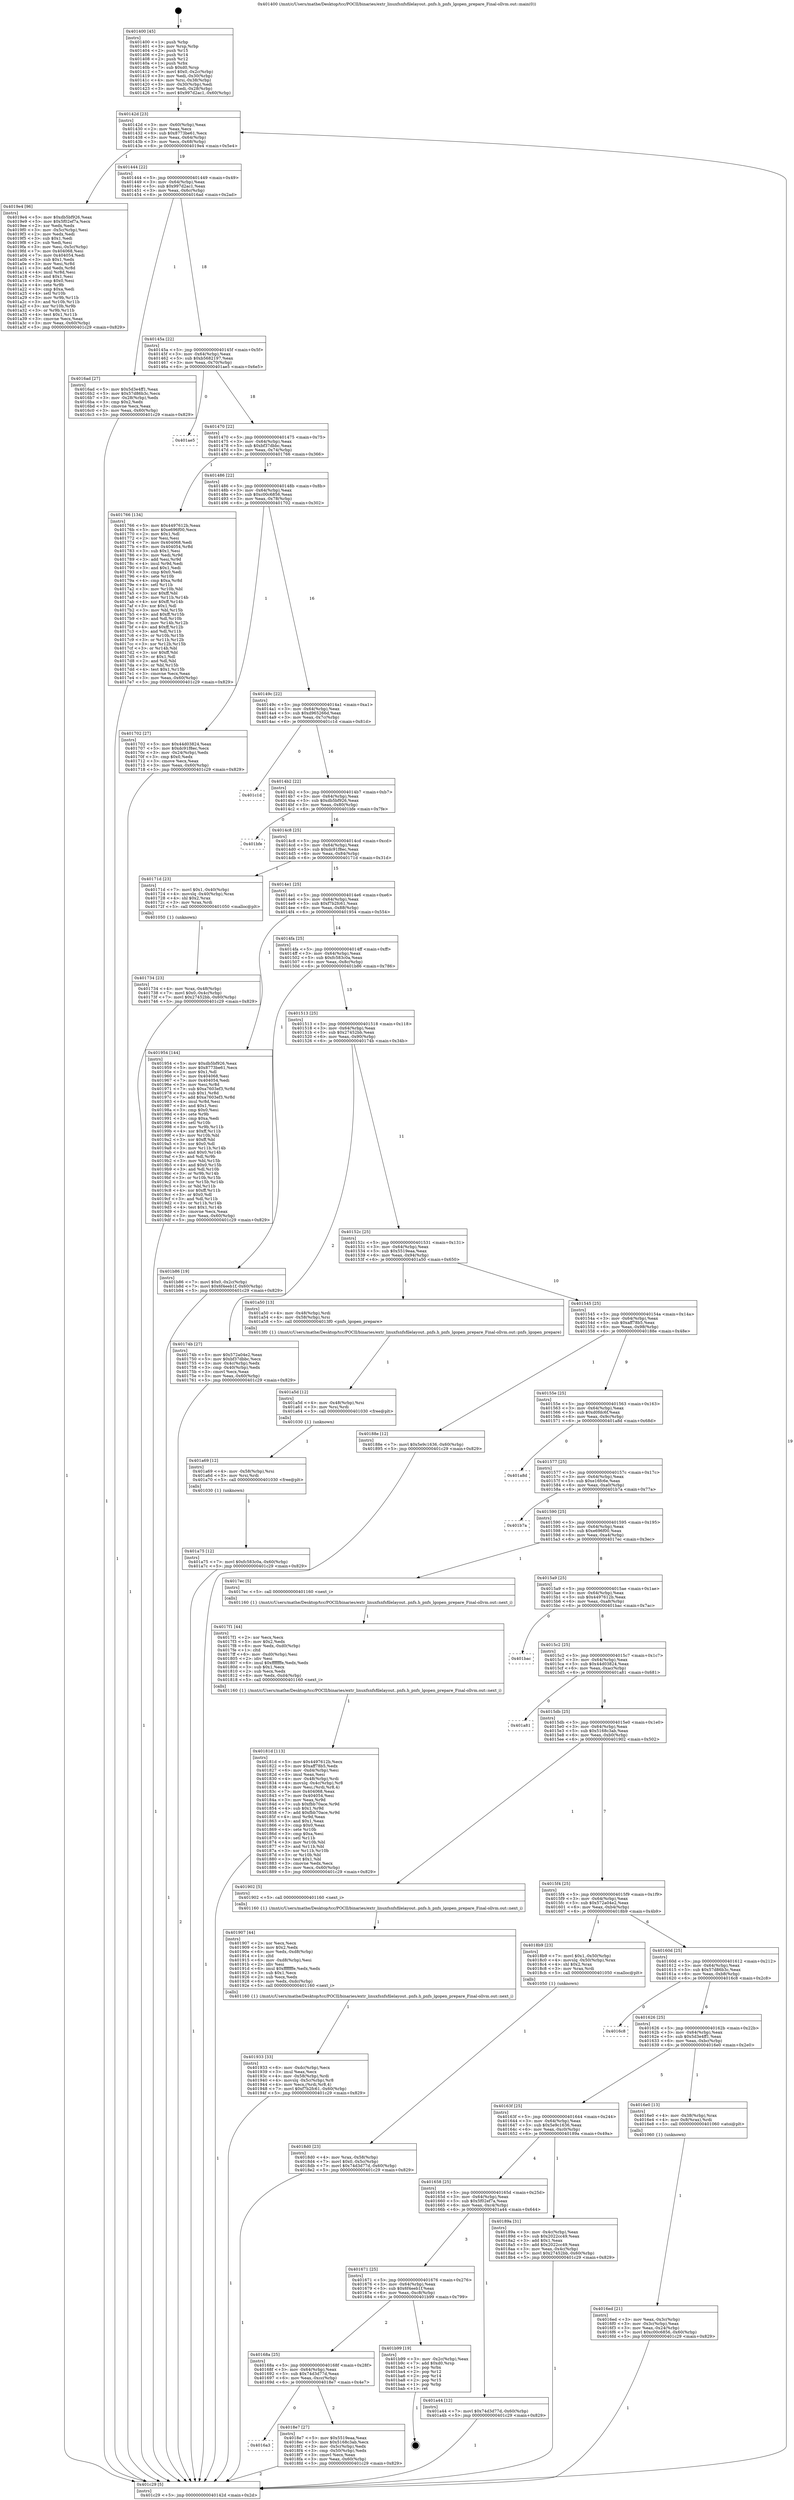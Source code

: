 digraph "0x401400" {
  label = "0x401400 (/mnt/c/Users/mathe/Desktop/tcc/POCII/binaries/extr_linuxfsnfsfilelayout..pnfs.h_pnfs_lgopen_prepare_Final-ollvm.out::main(0))"
  labelloc = "t"
  node[shape=record]

  Entry [label="",width=0.3,height=0.3,shape=circle,fillcolor=black,style=filled]
  "0x40142d" [label="{
     0x40142d [23]\l
     | [instrs]\l
     &nbsp;&nbsp;0x40142d \<+3\>: mov -0x60(%rbp),%eax\l
     &nbsp;&nbsp;0x401430 \<+2\>: mov %eax,%ecx\l
     &nbsp;&nbsp;0x401432 \<+6\>: sub $0x8773be61,%ecx\l
     &nbsp;&nbsp;0x401438 \<+3\>: mov %eax,-0x64(%rbp)\l
     &nbsp;&nbsp;0x40143b \<+3\>: mov %ecx,-0x68(%rbp)\l
     &nbsp;&nbsp;0x40143e \<+6\>: je 00000000004019e4 \<main+0x5e4\>\l
  }"]
  "0x4019e4" [label="{
     0x4019e4 [96]\l
     | [instrs]\l
     &nbsp;&nbsp;0x4019e4 \<+5\>: mov $0xdb5bf926,%eax\l
     &nbsp;&nbsp;0x4019e9 \<+5\>: mov $0x5f02ef7a,%ecx\l
     &nbsp;&nbsp;0x4019ee \<+2\>: xor %edx,%edx\l
     &nbsp;&nbsp;0x4019f0 \<+3\>: mov -0x5c(%rbp),%esi\l
     &nbsp;&nbsp;0x4019f3 \<+2\>: mov %edx,%edi\l
     &nbsp;&nbsp;0x4019f5 \<+3\>: sub $0x1,%edi\l
     &nbsp;&nbsp;0x4019f8 \<+2\>: sub %edi,%esi\l
     &nbsp;&nbsp;0x4019fa \<+3\>: mov %esi,-0x5c(%rbp)\l
     &nbsp;&nbsp;0x4019fd \<+7\>: mov 0x404068,%esi\l
     &nbsp;&nbsp;0x401a04 \<+7\>: mov 0x404054,%edi\l
     &nbsp;&nbsp;0x401a0b \<+3\>: sub $0x1,%edx\l
     &nbsp;&nbsp;0x401a0e \<+3\>: mov %esi,%r8d\l
     &nbsp;&nbsp;0x401a11 \<+3\>: add %edx,%r8d\l
     &nbsp;&nbsp;0x401a14 \<+4\>: imul %r8d,%esi\l
     &nbsp;&nbsp;0x401a18 \<+3\>: and $0x1,%esi\l
     &nbsp;&nbsp;0x401a1b \<+3\>: cmp $0x0,%esi\l
     &nbsp;&nbsp;0x401a1e \<+4\>: sete %r9b\l
     &nbsp;&nbsp;0x401a22 \<+3\>: cmp $0xa,%edi\l
     &nbsp;&nbsp;0x401a25 \<+4\>: setl %r10b\l
     &nbsp;&nbsp;0x401a29 \<+3\>: mov %r9b,%r11b\l
     &nbsp;&nbsp;0x401a2c \<+3\>: and %r10b,%r11b\l
     &nbsp;&nbsp;0x401a2f \<+3\>: xor %r10b,%r9b\l
     &nbsp;&nbsp;0x401a32 \<+3\>: or %r9b,%r11b\l
     &nbsp;&nbsp;0x401a35 \<+4\>: test $0x1,%r11b\l
     &nbsp;&nbsp;0x401a39 \<+3\>: cmovne %ecx,%eax\l
     &nbsp;&nbsp;0x401a3c \<+3\>: mov %eax,-0x60(%rbp)\l
     &nbsp;&nbsp;0x401a3f \<+5\>: jmp 0000000000401c29 \<main+0x829\>\l
  }"]
  "0x401444" [label="{
     0x401444 [22]\l
     | [instrs]\l
     &nbsp;&nbsp;0x401444 \<+5\>: jmp 0000000000401449 \<main+0x49\>\l
     &nbsp;&nbsp;0x401449 \<+3\>: mov -0x64(%rbp),%eax\l
     &nbsp;&nbsp;0x40144c \<+5\>: sub $0x997d2ac1,%eax\l
     &nbsp;&nbsp;0x401451 \<+3\>: mov %eax,-0x6c(%rbp)\l
     &nbsp;&nbsp;0x401454 \<+6\>: je 00000000004016ad \<main+0x2ad\>\l
  }"]
  Exit [label="",width=0.3,height=0.3,shape=circle,fillcolor=black,style=filled,peripheries=2]
  "0x4016ad" [label="{
     0x4016ad [27]\l
     | [instrs]\l
     &nbsp;&nbsp;0x4016ad \<+5\>: mov $0x5d3e4ff1,%eax\l
     &nbsp;&nbsp;0x4016b2 \<+5\>: mov $0x57d86b3c,%ecx\l
     &nbsp;&nbsp;0x4016b7 \<+3\>: mov -0x28(%rbp),%edx\l
     &nbsp;&nbsp;0x4016ba \<+3\>: cmp $0x2,%edx\l
     &nbsp;&nbsp;0x4016bd \<+3\>: cmovne %ecx,%eax\l
     &nbsp;&nbsp;0x4016c0 \<+3\>: mov %eax,-0x60(%rbp)\l
     &nbsp;&nbsp;0x4016c3 \<+5\>: jmp 0000000000401c29 \<main+0x829\>\l
  }"]
  "0x40145a" [label="{
     0x40145a [22]\l
     | [instrs]\l
     &nbsp;&nbsp;0x40145a \<+5\>: jmp 000000000040145f \<main+0x5f\>\l
     &nbsp;&nbsp;0x40145f \<+3\>: mov -0x64(%rbp),%eax\l
     &nbsp;&nbsp;0x401462 \<+5\>: sub $0xb5682197,%eax\l
     &nbsp;&nbsp;0x401467 \<+3\>: mov %eax,-0x70(%rbp)\l
     &nbsp;&nbsp;0x40146a \<+6\>: je 0000000000401ae5 \<main+0x6e5\>\l
  }"]
  "0x401c29" [label="{
     0x401c29 [5]\l
     | [instrs]\l
     &nbsp;&nbsp;0x401c29 \<+5\>: jmp 000000000040142d \<main+0x2d\>\l
  }"]
  "0x401400" [label="{
     0x401400 [45]\l
     | [instrs]\l
     &nbsp;&nbsp;0x401400 \<+1\>: push %rbp\l
     &nbsp;&nbsp;0x401401 \<+3\>: mov %rsp,%rbp\l
     &nbsp;&nbsp;0x401404 \<+2\>: push %r15\l
     &nbsp;&nbsp;0x401406 \<+2\>: push %r14\l
     &nbsp;&nbsp;0x401408 \<+2\>: push %r12\l
     &nbsp;&nbsp;0x40140a \<+1\>: push %rbx\l
     &nbsp;&nbsp;0x40140b \<+7\>: sub $0xd0,%rsp\l
     &nbsp;&nbsp;0x401412 \<+7\>: movl $0x0,-0x2c(%rbp)\l
     &nbsp;&nbsp;0x401419 \<+3\>: mov %edi,-0x30(%rbp)\l
     &nbsp;&nbsp;0x40141c \<+4\>: mov %rsi,-0x38(%rbp)\l
     &nbsp;&nbsp;0x401420 \<+3\>: mov -0x30(%rbp),%edi\l
     &nbsp;&nbsp;0x401423 \<+3\>: mov %edi,-0x28(%rbp)\l
     &nbsp;&nbsp;0x401426 \<+7\>: movl $0x997d2ac1,-0x60(%rbp)\l
  }"]
  "0x401a75" [label="{
     0x401a75 [12]\l
     | [instrs]\l
     &nbsp;&nbsp;0x401a75 \<+7\>: movl $0xfc583c0a,-0x60(%rbp)\l
     &nbsp;&nbsp;0x401a7c \<+5\>: jmp 0000000000401c29 \<main+0x829\>\l
  }"]
  "0x401ae5" [label="{
     0x401ae5\l
  }", style=dashed]
  "0x401470" [label="{
     0x401470 [22]\l
     | [instrs]\l
     &nbsp;&nbsp;0x401470 \<+5\>: jmp 0000000000401475 \<main+0x75\>\l
     &nbsp;&nbsp;0x401475 \<+3\>: mov -0x64(%rbp),%eax\l
     &nbsp;&nbsp;0x401478 \<+5\>: sub $0xbf37dbbc,%eax\l
     &nbsp;&nbsp;0x40147d \<+3\>: mov %eax,-0x74(%rbp)\l
     &nbsp;&nbsp;0x401480 \<+6\>: je 0000000000401766 \<main+0x366\>\l
  }"]
  "0x401a69" [label="{
     0x401a69 [12]\l
     | [instrs]\l
     &nbsp;&nbsp;0x401a69 \<+4\>: mov -0x58(%rbp),%rsi\l
     &nbsp;&nbsp;0x401a6d \<+3\>: mov %rsi,%rdi\l
     &nbsp;&nbsp;0x401a70 \<+5\>: call 0000000000401030 \<free@plt\>\l
     | [calls]\l
     &nbsp;&nbsp;0x401030 \{1\} (unknown)\l
  }"]
  "0x401766" [label="{
     0x401766 [134]\l
     | [instrs]\l
     &nbsp;&nbsp;0x401766 \<+5\>: mov $0x4497612b,%eax\l
     &nbsp;&nbsp;0x40176b \<+5\>: mov $0xe696f00,%ecx\l
     &nbsp;&nbsp;0x401770 \<+2\>: mov $0x1,%dl\l
     &nbsp;&nbsp;0x401772 \<+2\>: xor %esi,%esi\l
     &nbsp;&nbsp;0x401774 \<+7\>: mov 0x404068,%edi\l
     &nbsp;&nbsp;0x40177b \<+8\>: mov 0x404054,%r8d\l
     &nbsp;&nbsp;0x401783 \<+3\>: sub $0x1,%esi\l
     &nbsp;&nbsp;0x401786 \<+3\>: mov %edi,%r9d\l
     &nbsp;&nbsp;0x401789 \<+3\>: add %esi,%r9d\l
     &nbsp;&nbsp;0x40178c \<+4\>: imul %r9d,%edi\l
     &nbsp;&nbsp;0x401790 \<+3\>: and $0x1,%edi\l
     &nbsp;&nbsp;0x401793 \<+3\>: cmp $0x0,%edi\l
     &nbsp;&nbsp;0x401796 \<+4\>: sete %r10b\l
     &nbsp;&nbsp;0x40179a \<+4\>: cmp $0xa,%r8d\l
     &nbsp;&nbsp;0x40179e \<+4\>: setl %r11b\l
     &nbsp;&nbsp;0x4017a2 \<+3\>: mov %r10b,%bl\l
     &nbsp;&nbsp;0x4017a5 \<+3\>: xor $0xff,%bl\l
     &nbsp;&nbsp;0x4017a8 \<+3\>: mov %r11b,%r14b\l
     &nbsp;&nbsp;0x4017ab \<+4\>: xor $0xff,%r14b\l
     &nbsp;&nbsp;0x4017af \<+3\>: xor $0x1,%dl\l
     &nbsp;&nbsp;0x4017b2 \<+3\>: mov %bl,%r15b\l
     &nbsp;&nbsp;0x4017b5 \<+4\>: and $0xff,%r15b\l
     &nbsp;&nbsp;0x4017b9 \<+3\>: and %dl,%r10b\l
     &nbsp;&nbsp;0x4017bc \<+3\>: mov %r14b,%r12b\l
     &nbsp;&nbsp;0x4017bf \<+4\>: and $0xff,%r12b\l
     &nbsp;&nbsp;0x4017c3 \<+3\>: and %dl,%r11b\l
     &nbsp;&nbsp;0x4017c6 \<+3\>: or %r10b,%r15b\l
     &nbsp;&nbsp;0x4017c9 \<+3\>: or %r11b,%r12b\l
     &nbsp;&nbsp;0x4017cc \<+3\>: xor %r12b,%r15b\l
     &nbsp;&nbsp;0x4017cf \<+3\>: or %r14b,%bl\l
     &nbsp;&nbsp;0x4017d2 \<+3\>: xor $0xff,%bl\l
     &nbsp;&nbsp;0x4017d5 \<+3\>: or $0x1,%dl\l
     &nbsp;&nbsp;0x4017d8 \<+2\>: and %dl,%bl\l
     &nbsp;&nbsp;0x4017da \<+3\>: or %bl,%r15b\l
     &nbsp;&nbsp;0x4017dd \<+4\>: test $0x1,%r15b\l
     &nbsp;&nbsp;0x4017e1 \<+3\>: cmovne %ecx,%eax\l
     &nbsp;&nbsp;0x4017e4 \<+3\>: mov %eax,-0x60(%rbp)\l
     &nbsp;&nbsp;0x4017e7 \<+5\>: jmp 0000000000401c29 \<main+0x829\>\l
  }"]
  "0x401486" [label="{
     0x401486 [22]\l
     | [instrs]\l
     &nbsp;&nbsp;0x401486 \<+5\>: jmp 000000000040148b \<main+0x8b\>\l
     &nbsp;&nbsp;0x40148b \<+3\>: mov -0x64(%rbp),%eax\l
     &nbsp;&nbsp;0x40148e \<+5\>: sub $0xc00c6856,%eax\l
     &nbsp;&nbsp;0x401493 \<+3\>: mov %eax,-0x78(%rbp)\l
     &nbsp;&nbsp;0x401496 \<+6\>: je 0000000000401702 \<main+0x302\>\l
  }"]
  "0x401a5d" [label="{
     0x401a5d [12]\l
     | [instrs]\l
     &nbsp;&nbsp;0x401a5d \<+4\>: mov -0x48(%rbp),%rsi\l
     &nbsp;&nbsp;0x401a61 \<+3\>: mov %rsi,%rdi\l
     &nbsp;&nbsp;0x401a64 \<+5\>: call 0000000000401030 \<free@plt\>\l
     | [calls]\l
     &nbsp;&nbsp;0x401030 \{1\} (unknown)\l
  }"]
  "0x401702" [label="{
     0x401702 [27]\l
     | [instrs]\l
     &nbsp;&nbsp;0x401702 \<+5\>: mov $0x44d03824,%eax\l
     &nbsp;&nbsp;0x401707 \<+5\>: mov $0xdc91f8ec,%ecx\l
     &nbsp;&nbsp;0x40170c \<+3\>: mov -0x24(%rbp),%edx\l
     &nbsp;&nbsp;0x40170f \<+3\>: cmp $0x0,%edx\l
     &nbsp;&nbsp;0x401712 \<+3\>: cmove %ecx,%eax\l
     &nbsp;&nbsp;0x401715 \<+3\>: mov %eax,-0x60(%rbp)\l
     &nbsp;&nbsp;0x401718 \<+5\>: jmp 0000000000401c29 \<main+0x829\>\l
  }"]
  "0x40149c" [label="{
     0x40149c [22]\l
     | [instrs]\l
     &nbsp;&nbsp;0x40149c \<+5\>: jmp 00000000004014a1 \<main+0xa1\>\l
     &nbsp;&nbsp;0x4014a1 \<+3\>: mov -0x64(%rbp),%eax\l
     &nbsp;&nbsp;0x4014a4 \<+5\>: sub $0xd965266d,%eax\l
     &nbsp;&nbsp;0x4014a9 \<+3\>: mov %eax,-0x7c(%rbp)\l
     &nbsp;&nbsp;0x4014ac \<+6\>: je 0000000000401c1d \<main+0x81d\>\l
  }"]
  "0x401933" [label="{
     0x401933 [33]\l
     | [instrs]\l
     &nbsp;&nbsp;0x401933 \<+6\>: mov -0xdc(%rbp),%ecx\l
     &nbsp;&nbsp;0x401939 \<+3\>: imul %eax,%ecx\l
     &nbsp;&nbsp;0x40193c \<+4\>: mov -0x58(%rbp),%rdi\l
     &nbsp;&nbsp;0x401940 \<+4\>: movslq -0x5c(%rbp),%r8\l
     &nbsp;&nbsp;0x401944 \<+4\>: mov %ecx,(%rdi,%r8,4)\l
     &nbsp;&nbsp;0x401948 \<+7\>: movl $0xf7b2fc61,-0x60(%rbp)\l
     &nbsp;&nbsp;0x40194f \<+5\>: jmp 0000000000401c29 \<main+0x829\>\l
  }"]
  "0x401c1d" [label="{
     0x401c1d\l
  }", style=dashed]
  "0x4014b2" [label="{
     0x4014b2 [22]\l
     | [instrs]\l
     &nbsp;&nbsp;0x4014b2 \<+5\>: jmp 00000000004014b7 \<main+0xb7\>\l
     &nbsp;&nbsp;0x4014b7 \<+3\>: mov -0x64(%rbp),%eax\l
     &nbsp;&nbsp;0x4014ba \<+5\>: sub $0xdb5bf926,%eax\l
     &nbsp;&nbsp;0x4014bf \<+3\>: mov %eax,-0x80(%rbp)\l
     &nbsp;&nbsp;0x4014c2 \<+6\>: je 0000000000401bfe \<main+0x7fe\>\l
  }"]
  "0x401907" [label="{
     0x401907 [44]\l
     | [instrs]\l
     &nbsp;&nbsp;0x401907 \<+2\>: xor %ecx,%ecx\l
     &nbsp;&nbsp;0x401909 \<+5\>: mov $0x2,%edx\l
     &nbsp;&nbsp;0x40190e \<+6\>: mov %edx,-0xd8(%rbp)\l
     &nbsp;&nbsp;0x401914 \<+1\>: cltd\l
     &nbsp;&nbsp;0x401915 \<+6\>: mov -0xd8(%rbp),%esi\l
     &nbsp;&nbsp;0x40191b \<+2\>: idiv %esi\l
     &nbsp;&nbsp;0x40191d \<+6\>: imul $0xfffffffe,%edx,%edx\l
     &nbsp;&nbsp;0x401923 \<+3\>: sub $0x1,%ecx\l
     &nbsp;&nbsp;0x401926 \<+2\>: sub %ecx,%edx\l
     &nbsp;&nbsp;0x401928 \<+6\>: mov %edx,-0xdc(%rbp)\l
     &nbsp;&nbsp;0x40192e \<+5\>: call 0000000000401160 \<next_i\>\l
     | [calls]\l
     &nbsp;&nbsp;0x401160 \{1\} (/mnt/c/Users/mathe/Desktop/tcc/POCII/binaries/extr_linuxfsnfsfilelayout..pnfs.h_pnfs_lgopen_prepare_Final-ollvm.out::next_i)\l
  }"]
  "0x401bfe" [label="{
     0x401bfe\l
  }", style=dashed]
  "0x4014c8" [label="{
     0x4014c8 [25]\l
     | [instrs]\l
     &nbsp;&nbsp;0x4014c8 \<+5\>: jmp 00000000004014cd \<main+0xcd\>\l
     &nbsp;&nbsp;0x4014cd \<+3\>: mov -0x64(%rbp),%eax\l
     &nbsp;&nbsp;0x4014d0 \<+5\>: sub $0xdc91f8ec,%eax\l
     &nbsp;&nbsp;0x4014d5 \<+6\>: mov %eax,-0x84(%rbp)\l
     &nbsp;&nbsp;0x4014db \<+6\>: je 000000000040171d \<main+0x31d\>\l
  }"]
  "0x4016a3" [label="{
     0x4016a3\l
  }", style=dashed]
  "0x40171d" [label="{
     0x40171d [23]\l
     | [instrs]\l
     &nbsp;&nbsp;0x40171d \<+7\>: movl $0x1,-0x40(%rbp)\l
     &nbsp;&nbsp;0x401724 \<+4\>: movslq -0x40(%rbp),%rax\l
     &nbsp;&nbsp;0x401728 \<+4\>: shl $0x2,%rax\l
     &nbsp;&nbsp;0x40172c \<+3\>: mov %rax,%rdi\l
     &nbsp;&nbsp;0x40172f \<+5\>: call 0000000000401050 \<malloc@plt\>\l
     | [calls]\l
     &nbsp;&nbsp;0x401050 \{1\} (unknown)\l
  }"]
  "0x4014e1" [label="{
     0x4014e1 [25]\l
     | [instrs]\l
     &nbsp;&nbsp;0x4014e1 \<+5\>: jmp 00000000004014e6 \<main+0xe6\>\l
     &nbsp;&nbsp;0x4014e6 \<+3\>: mov -0x64(%rbp),%eax\l
     &nbsp;&nbsp;0x4014e9 \<+5\>: sub $0xf7b2fc61,%eax\l
     &nbsp;&nbsp;0x4014ee \<+6\>: mov %eax,-0x88(%rbp)\l
     &nbsp;&nbsp;0x4014f4 \<+6\>: je 0000000000401954 \<main+0x554\>\l
  }"]
  "0x4018e7" [label="{
     0x4018e7 [27]\l
     | [instrs]\l
     &nbsp;&nbsp;0x4018e7 \<+5\>: mov $0x5519eaa,%eax\l
     &nbsp;&nbsp;0x4018ec \<+5\>: mov $0x5168c3ab,%ecx\l
     &nbsp;&nbsp;0x4018f1 \<+3\>: mov -0x5c(%rbp),%edx\l
     &nbsp;&nbsp;0x4018f4 \<+3\>: cmp -0x50(%rbp),%edx\l
     &nbsp;&nbsp;0x4018f7 \<+3\>: cmovl %ecx,%eax\l
     &nbsp;&nbsp;0x4018fa \<+3\>: mov %eax,-0x60(%rbp)\l
     &nbsp;&nbsp;0x4018fd \<+5\>: jmp 0000000000401c29 \<main+0x829\>\l
  }"]
  "0x401954" [label="{
     0x401954 [144]\l
     | [instrs]\l
     &nbsp;&nbsp;0x401954 \<+5\>: mov $0xdb5bf926,%eax\l
     &nbsp;&nbsp;0x401959 \<+5\>: mov $0x8773be61,%ecx\l
     &nbsp;&nbsp;0x40195e \<+2\>: mov $0x1,%dl\l
     &nbsp;&nbsp;0x401960 \<+7\>: mov 0x404068,%esi\l
     &nbsp;&nbsp;0x401967 \<+7\>: mov 0x404054,%edi\l
     &nbsp;&nbsp;0x40196e \<+3\>: mov %esi,%r8d\l
     &nbsp;&nbsp;0x401971 \<+7\>: sub $0xa7603ef3,%r8d\l
     &nbsp;&nbsp;0x401978 \<+4\>: sub $0x1,%r8d\l
     &nbsp;&nbsp;0x40197c \<+7\>: add $0xa7603ef3,%r8d\l
     &nbsp;&nbsp;0x401983 \<+4\>: imul %r8d,%esi\l
     &nbsp;&nbsp;0x401987 \<+3\>: and $0x1,%esi\l
     &nbsp;&nbsp;0x40198a \<+3\>: cmp $0x0,%esi\l
     &nbsp;&nbsp;0x40198d \<+4\>: sete %r9b\l
     &nbsp;&nbsp;0x401991 \<+3\>: cmp $0xa,%edi\l
     &nbsp;&nbsp;0x401994 \<+4\>: setl %r10b\l
     &nbsp;&nbsp;0x401998 \<+3\>: mov %r9b,%r11b\l
     &nbsp;&nbsp;0x40199b \<+4\>: xor $0xff,%r11b\l
     &nbsp;&nbsp;0x40199f \<+3\>: mov %r10b,%bl\l
     &nbsp;&nbsp;0x4019a2 \<+3\>: xor $0xff,%bl\l
     &nbsp;&nbsp;0x4019a5 \<+3\>: xor $0x0,%dl\l
     &nbsp;&nbsp;0x4019a8 \<+3\>: mov %r11b,%r14b\l
     &nbsp;&nbsp;0x4019ab \<+4\>: and $0x0,%r14b\l
     &nbsp;&nbsp;0x4019af \<+3\>: and %dl,%r9b\l
     &nbsp;&nbsp;0x4019b2 \<+3\>: mov %bl,%r15b\l
     &nbsp;&nbsp;0x4019b5 \<+4\>: and $0x0,%r15b\l
     &nbsp;&nbsp;0x4019b9 \<+3\>: and %dl,%r10b\l
     &nbsp;&nbsp;0x4019bc \<+3\>: or %r9b,%r14b\l
     &nbsp;&nbsp;0x4019bf \<+3\>: or %r10b,%r15b\l
     &nbsp;&nbsp;0x4019c2 \<+3\>: xor %r15b,%r14b\l
     &nbsp;&nbsp;0x4019c5 \<+3\>: or %bl,%r11b\l
     &nbsp;&nbsp;0x4019c8 \<+4\>: xor $0xff,%r11b\l
     &nbsp;&nbsp;0x4019cc \<+3\>: or $0x0,%dl\l
     &nbsp;&nbsp;0x4019cf \<+3\>: and %dl,%r11b\l
     &nbsp;&nbsp;0x4019d2 \<+3\>: or %r11b,%r14b\l
     &nbsp;&nbsp;0x4019d5 \<+4\>: test $0x1,%r14b\l
     &nbsp;&nbsp;0x4019d9 \<+3\>: cmovne %ecx,%eax\l
     &nbsp;&nbsp;0x4019dc \<+3\>: mov %eax,-0x60(%rbp)\l
     &nbsp;&nbsp;0x4019df \<+5\>: jmp 0000000000401c29 \<main+0x829\>\l
  }"]
  "0x4014fa" [label="{
     0x4014fa [25]\l
     | [instrs]\l
     &nbsp;&nbsp;0x4014fa \<+5\>: jmp 00000000004014ff \<main+0xff\>\l
     &nbsp;&nbsp;0x4014ff \<+3\>: mov -0x64(%rbp),%eax\l
     &nbsp;&nbsp;0x401502 \<+5\>: sub $0xfc583c0a,%eax\l
     &nbsp;&nbsp;0x401507 \<+6\>: mov %eax,-0x8c(%rbp)\l
     &nbsp;&nbsp;0x40150d \<+6\>: je 0000000000401b86 \<main+0x786\>\l
  }"]
  "0x40168a" [label="{
     0x40168a [25]\l
     | [instrs]\l
     &nbsp;&nbsp;0x40168a \<+5\>: jmp 000000000040168f \<main+0x28f\>\l
     &nbsp;&nbsp;0x40168f \<+3\>: mov -0x64(%rbp),%eax\l
     &nbsp;&nbsp;0x401692 \<+5\>: sub $0x74d3d77d,%eax\l
     &nbsp;&nbsp;0x401697 \<+6\>: mov %eax,-0xcc(%rbp)\l
     &nbsp;&nbsp;0x40169d \<+6\>: je 00000000004018e7 \<main+0x4e7\>\l
  }"]
  "0x401b86" [label="{
     0x401b86 [19]\l
     | [instrs]\l
     &nbsp;&nbsp;0x401b86 \<+7\>: movl $0x0,-0x2c(%rbp)\l
     &nbsp;&nbsp;0x401b8d \<+7\>: movl $0x6f4eeb1f,-0x60(%rbp)\l
     &nbsp;&nbsp;0x401b94 \<+5\>: jmp 0000000000401c29 \<main+0x829\>\l
  }"]
  "0x401513" [label="{
     0x401513 [25]\l
     | [instrs]\l
     &nbsp;&nbsp;0x401513 \<+5\>: jmp 0000000000401518 \<main+0x118\>\l
     &nbsp;&nbsp;0x401518 \<+3\>: mov -0x64(%rbp),%eax\l
     &nbsp;&nbsp;0x40151b \<+5\>: sub $0x27452bb,%eax\l
     &nbsp;&nbsp;0x401520 \<+6\>: mov %eax,-0x90(%rbp)\l
     &nbsp;&nbsp;0x401526 \<+6\>: je 000000000040174b \<main+0x34b\>\l
  }"]
  "0x401b99" [label="{
     0x401b99 [19]\l
     | [instrs]\l
     &nbsp;&nbsp;0x401b99 \<+3\>: mov -0x2c(%rbp),%eax\l
     &nbsp;&nbsp;0x401b9c \<+7\>: add $0xd0,%rsp\l
     &nbsp;&nbsp;0x401ba3 \<+1\>: pop %rbx\l
     &nbsp;&nbsp;0x401ba4 \<+2\>: pop %r12\l
     &nbsp;&nbsp;0x401ba6 \<+2\>: pop %r14\l
     &nbsp;&nbsp;0x401ba8 \<+2\>: pop %r15\l
     &nbsp;&nbsp;0x401baa \<+1\>: pop %rbp\l
     &nbsp;&nbsp;0x401bab \<+1\>: ret\l
  }"]
  "0x40174b" [label="{
     0x40174b [27]\l
     | [instrs]\l
     &nbsp;&nbsp;0x40174b \<+5\>: mov $0x572a04e2,%eax\l
     &nbsp;&nbsp;0x401750 \<+5\>: mov $0xbf37dbbc,%ecx\l
     &nbsp;&nbsp;0x401755 \<+3\>: mov -0x4c(%rbp),%edx\l
     &nbsp;&nbsp;0x401758 \<+3\>: cmp -0x40(%rbp),%edx\l
     &nbsp;&nbsp;0x40175b \<+3\>: cmovl %ecx,%eax\l
     &nbsp;&nbsp;0x40175e \<+3\>: mov %eax,-0x60(%rbp)\l
     &nbsp;&nbsp;0x401761 \<+5\>: jmp 0000000000401c29 \<main+0x829\>\l
  }"]
  "0x40152c" [label="{
     0x40152c [25]\l
     | [instrs]\l
     &nbsp;&nbsp;0x40152c \<+5\>: jmp 0000000000401531 \<main+0x131\>\l
     &nbsp;&nbsp;0x401531 \<+3\>: mov -0x64(%rbp),%eax\l
     &nbsp;&nbsp;0x401534 \<+5\>: sub $0x5519eaa,%eax\l
     &nbsp;&nbsp;0x401539 \<+6\>: mov %eax,-0x94(%rbp)\l
     &nbsp;&nbsp;0x40153f \<+6\>: je 0000000000401a50 \<main+0x650\>\l
  }"]
  "0x401671" [label="{
     0x401671 [25]\l
     | [instrs]\l
     &nbsp;&nbsp;0x401671 \<+5\>: jmp 0000000000401676 \<main+0x276\>\l
     &nbsp;&nbsp;0x401676 \<+3\>: mov -0x64(%rbp),%eax\l
     &nbsp;&nbsp;0x401679 \<+5\>: sub $0x6f4eeb1f,%eax\l
     &nbsp;&nbsp;0x40167e \<+6\>: mov %eax,-0xc8(%rbp)\l
     &nbsp;&nbsp;0x401684 \<+6\>: je 0000000000401b99 \<main+0x799\>\l
  }"]
  "0x401a50" [label="{
     0x401a50 [13]\l
     | [instrs]\l
     &nbsp;&nbsp;0x401a50 \<+4\>: mov -0x48(%rbp),%rdi\l
     &nbsp;&nbsp;0x401a54 \<+4\>: mov -0x58(%rbp),%rsi\l
     &nbsp;&nbsp;0x401a58 \<+5\>: call 00000000004013f0 \<pnfs_lgopen_prepare\>\l
     | [calls]\l
     &nbsp;&nbsp;0x4013f0 \{1\} (/mnt/c/Users/mathe/Desktop/tcc/POCII/binaries/extr_linuxfsnfsfilelayout..pnfs.h_pnfs_lgopen_prepare_Final-ollvm.out::pnfs_lgopen_prepare)\l
  }"]
  "0x401545" [label="{
     0x401545 [25]\l
     | [instrs]\l
     &nbsp;&nbsp;0x401545 \<+5\>: jmp 000000000040154a \<main+0x14a\>\l
     &nbsp;&nbsp;0x40154a \<+3\>: mov -0x64(%rbp),%eax\l
     &nbsp;&nbsp;0x40154d \<+5\>: sub $0xaff78b5,%eax\l
     &nbsp;&nbsp;0x401552 \<+6\>: mov %eax,-0x98(%rbp)\l
     &nbsp;&nbsp;0x401558 \<+6\>: je 000000000040188e \<main+0x48e\>\l
  }"]
  "0x401a44" [label="{
     0x401a44 [12]\l
     | [instrs]\l
     &nbsp;&nbsp;0x401a44 \<+7\>: movl $0x74d3d77d,-0x60(%rbp)\l
     &nbsp;&nbsp;0x401a4b \<+5\>: jmp 0000000000401c29 \<main+0x829\>\l
  }"]
  "0x40188e" [label="{
     0x40188e [12]\l
     | [instrs]\l
     &nbsp;&nbsp;0x40188e \<+7\>: movl $0x5e9c1636,-0x60(%rbp)\l
     &nbsp;&nbsp;0x401895 \<+5\>: jmp 0000000000401c29 \<main+0x829\>\l
  }"]
  "0x40155e" [label="{
     0x40155e [25]\l
     | [instrs]\l
     &nbsp;&nbsp;0x40155e \<+5\>: jmp 0000000000401563 \<main+0x163\>\l
     &nbsp;&nbsp;0x401563 \<+3\>: mov -0x64(%rbp),%eax\l
     &nbsp;&nbsp;0x401566 \<+5\>: sub $0xd0fdc6f,%eax\l
     &nbsp;&nbsp;0x40156b \<+6\>: mov %eax,-0x9c(%rbp)\l
     &nbsp;&nbsp;0x401571 \<+6\>: je 0000000000401a8d \<main+0x68d\>\l
  }"]
  "0x4018d0" [label="{
     0x4018d0 [23]\l
     | [instrs]\l
     &nbsp;&nbsp;0x4018d0 \<+4\>: mov %rax,-0x58(%rbp)\l
     &nbsp;&nbsp;0x4018d4 \<+7\>: movl $0x0,-0x5c(%rbp)\l
     &nbsp;&nbsp;0x4018db \<+7\>: movl $0x74d3d77d,-0x60(%rbp)\l
     &nbsp;&nbsp;0x4018e2 \<+5\>: jmp 0000000000401c29 \<main+0x829\>\l
  }"]
  "0x401a8d" [label="{
     0x401a8d\l
  }", style=dashed]
  "0x401577" [label="{
     0x401577 [25]\l
     | [instrs]\l
     &nbsp;&nbsp;0x401577 \<+5\>: jmp 000000000040157c \<main+0x17c\>\l
     &nbsp;&nbsp;0x40157c \<+3\>: mov -0x64(%rbp),%eax\l
     &nbsp;&nbsp;0x40157f \<+5\>: sub $0xe16fc6e,%eax\l
     &nbsp;&nbsp;0x401584 \<+6\>: mov %eax,-0xa0(%rbp)\l
     &nbsp;&nbsp;0x40158a \<+6\>: je 0000000000401b7a \<main+0x77a\>\l
  }"]
  "0x401658" [label="{
     0x401658 [25]\l
     | [instrs]\l
     &nbsp;&nbsp;0x401658 \<+5\>: jmp 000000000040165d \<main+0x25d\>\l
     &nbsp;&nbsp;0x40165d \<+3\>: mov -0x64(%rbp),%eax\l
     &nbsp;&nbsp;0x401660 \<+5\>: sub $0x5f02ef7a,%eax\l
     &nbsp;&nbsp;0x401665 \<+6\>: mov %eax,-0xc4(%rbp)\l
     &nbsp;&nbsp;0x40166b \<+6\>: je 0000000000401a44 \<main+0x644\>\l
  }"]
  "0x401b7a" [label="{
     0x401b7a\l
  }", style=dashed]
  "0x401590" [label="{
     0x401590 [25]\l
     | [instrs]\l
     &nbsp;&nbsp;0x401590 \<+5\>: jmp 0000000000401595 \<main+0x195\>\l
     &nbsp;&nbsp;0x401595 \<+3\>: mov -0x64(%rbp),%eax\l
     &nbsp;&nbsp;0x401598 \<+5\>: sub $0xe696f00,%eax\l
     &nbsp;&nbsp;0x40159d \<+6\>: mov %eax,-0xa4(%rbp)\l
     &nbsp;&nbsp;0x4015a3 \<+6\>: je 00000000004017ec \<main+0x3ec\>\l
  }"]
  "0x40189a" [label="{
     0x40189a [31]\l
     | [instrs]\l
     &nbsp;&nbsp;0x40189a \<+3\>: mov -0x4c(%rbp),%eax\l
     &nbsp;&nbsp;0x40189d \<+5\>: sub $0x2022cc49,%eax\l
     &nbsp;&nbsp;0x4018a2 \<+3\>: add $0x1,%eax\l
     &nbsp;&nbsp;0x4018a5 \<+5\>: add $0x2022cc49,%eax\l
     &nbsp;&nbsp;0x4018aa \<+3\>: mov %eax,-0x4c(%rbp)\l
     &nbsp;&nbsp;0x4018ad \<+7\>: movl $0x27452bb,-0x60(%rbp)\l
     &nbsp;&nbsp;0x4018b4 \<+5\>: jmp 0000000000401c29 \<main+0x829\>\l
  }"]
  "0x4017ec" [label="{
     0x4017ec [5]\l
     | [instrs]\l
     &nbsp;&nbsp;0x4017ec \<+5\>: call 0000000000401160 \<next_i\>\l
     | [calls]\l
     &nbsp;&nbsp;0x401160 \{1\} (/mnt/c/Users/mathe/Desktop/tcc/POCII/binaries/extr_linuxfsnfsfilelayout..pnfs.h_pnfs_lgopen_prepare_Final-ollvm.out::next_i)\l
  }"]
  "0x4015a9" [label="{
     0x4015a9 [25]\l
     | [instrs]\l
     &nbsp;&nbsp;0x4015a9 \<+5\>: jmp 00000000004015ae \<main+0x1ae\>\l
     &nbsp;&nbsp;0x4015ae \<+3\>: mov -0x64(%rbp),%eax\l
     &nbsp;&nbsp;0x4015b1 \<+5\>: sub $0x4497612b,%eax\l
     &nbsp;&nbsp;0x4015b6 \<+6\>: mov %eax,-0xa8(%rbp)\l
     &nbsp;&nbsp;0x4015bc \<+6\>: je 0000000000401bac \<main+0x7ac\>\l
  }"]
  "0x40181d" [label="{
     0x40181d [113]\l
     | [instrs]\l
     &nbsp;&nbsp;0x40181d \<+5\>: mov $0x4497612b,%ecx\l
     &nbsp;&nbsp;0x401822 \<+5\>: mov $0xaff78b5,%edx\l
     &nbsp;&nbsp;0x401827 \<+6\>: mov -0xd4(%rbp),%esi\l
     &nbsp;&nbsp;0x40182d \<+3\>: imul %eax,%esi\l
     &nbsp;&nbsp;0x401830 \<+4\>: mov -0x48(%rbp),%rdi\l
     &nbsp;&nbsp;0x401834 \<+4\>: movslq -0x4c(%rbp),%r8\l
     &nbsp;&nbsp;0x401838 \<+4\>: mov %esi,(%rdi,%r8,4)\l
     &nbsp;&nbsp;0x40183c \<+7\>: mov 0x404068,%eax\l
     &nbsp;&nbsp;0x401843 \<+7\>: mov 0x404054,%esi\l
     &nbsp;&nbsp;0x40184a \<+3\>: mov %eax,%r9d\l
     &nbsp;&nbsp;0x40184d \<+7\>: sub $0xfbb70ace,%r9d\l
     &nbsp;&nbsp;0x401854 \<+4\>: sub $0x1,%r9d\l
     &nbsp;&nbsp;0x401858 \<+7\>: add $0xfbb70ace,%r9d\l
     &nbsp;&nbsp;0x40185f \<+4\>: imul %r9d,%eax\l
     &nbsp;&nbsp;0x401863 \<+3\>: and $0x1,%eax\l
     &nbsp;&nbsp;0x401866 \<+3\>: cmp $0x0,%eax\l
     &nbsp;&nbsp;0x401869 \<+4\>: sete %r10b\l
     &nbsp;&nbsp;0x40186d \<+3\>: cmp $0xa,%esi\l
     &nbsp;&nbsp;0x401870 \<+4\>: setl %r11b\l
     &nbsp;&nbsp;0x401874 \<+3\>: mov %r10b,%bl\l
     &nbsp;&nbsp;0x401877 \<+3\>: and %r11b,%bl\l
     &nbsp;&nbsp;0x40187a \<+3\>: xor %r11b,%r10b\l
     &nbsp;&nbsp;0x40187d \<+3\>: or %r10b,%bl\l
     &nbsp;&nbsp;0x401880 \<+3\>: test $0x1,%bl\l
     &nbsp;&nbsp;0x401883 \<+3\>: cmovne %edx,%ecx\l
     &nbsp;&nbsp;0x401886 \<+3\>: mov %ecx,-0x60(%rbp)\l
     &nbsp;&nbsp;0x401889 \<+5\>: jmp 0000000000401c29 \<main+0x829\>\l
  }"]
  "0x401bac" [label="{
     0x401bac\l
  }", style=dashed]
  "0x4015c2" [label="{
     0x4015c2 [25]\l
     | [instrs]\l
     &nbsp;&nbsp;0x4015c2 \<+5\>: jmp 00000000004015c7 \<main+0x1c7\>\l
     &nbsp;&nbsp;0x4015c7 \<+3\>: mov -0x64(%rbp),%eax\l
     &nbsp;&nbsp;0x4015ca \<+5\>: sub $0x44d03824,%eax\l
     &nbsp;&nbsp;0x4015cf \<+6\>: mov %eax,-0xac(%rbp)\l
     &nbsp;&nbsp;0x4015d5 \<+6\>: je 0000000000401a81 \<main+0x681\>\l
  }"]
  "0x4017f1" [label="{
     0x4017f1 [44]\l
     | [instrs]\l
     &nbsp;&nbsp;0x4017f1 \<+2\>: xor %ecx,%ecx\l
     &nbsp;&nbsp;0x4017f3 \<+5\>: mov $0x2,%edx\l
     &nbsp;&nbsp;0x4017f8 \<+6\>: mov %edx,-0xd0(%rbp)\l
     &nbsp;&nbsp;0x4017fe \<+1\>: cltd\l
     &nbsp;&nbsp;0x4017ff \<+6\>: mov -0xd0(%rbp),%esi\l
     &nbsp;&nbsp;0x401805 \<+2\>: idiv %esi\l
     &nbsp;&nbsp;0x401807 \<+6\>: imul $0xfffffffe,%edx,%edx\l
     &nbsp;&nbsp;0x40180d \<+3\>: sub $0x1,%ecx\l
     &nbsp;&nbsp;0x401810 \<+2\>: sub %ecx,%edx\l
     &nbsp;&nbsp;0x401812 \<+6\>: mov %edx,-0xd4(%rbp)\l
     &nbsp;&nbsp;0x401818 \<+5\>: call 0000000000401160 \<next_i\>\l
     | [calls]\l
     &nbsp;&nbsp;0x401160 \{1\} (/mnt/c/Users/mathe/Desktop/tcc/POCII/binaries/extr_linuxfsnfsfilelayout..pnfs.h_pnfs_lgopen_prepare_Final-ollvm.out::next_i)\l
  }"]
  "0x401a81" [label="{
     0x401a81\l
  }", style=dashed]
  "0x4015db" [label="{
     0x4015db [25]\l
     | [instrs]\l
     &nbsp;&nbsp;0x4015db \<+5\>: jmp 00000000004015e0 \<main+0x1e0\>\l
     &nbsp;&nbsp;0x4015e0 \<+3\>: mov -0x64(%rbp),%eax\l
     &nbsp;&nbsp;0x4015e3 \<+5\>: sub $0x5168c3ab,%eax\l
     &nbsp;&nbsp;0x4015e8 \<+6\>: mov %eax,-0xb0(%rbp)\l
     &nbsp;&nbsp;0x4015ee \<+6\>: je 0000000000401902 \<main+0x502\>\l
  }"]
  "0x401734" [label="{
     0x401734 [23]\l
     | [instrs]\l
     &nbsp;&nbsp;0x401734 \<+4\>: mov %rax,-0x48(%rbp)\l
     &nbsp;&nbsp;0x401738 \<+7\>: movl $0x0,-0x4c(%rbp)\l
     &nbsp;&nbsp;0x40173f \<+7\>: movl $0x27452bb,-0x60(%rbp)\l
     &nbsp;&nbsp;0x401746 \<+5\>: jmp 0000000000401c29 \<main+0x829\>\l
  }"]
  "0x401902" [label="{
     0x401902 [5]\l
     | [instrs]\l
     &nbsp;&nbsp;0x401902 \<+5\>: call 0000000000401160 \<next_i\>\l
     | [calls]\l
     &nbsp;&nbsp;0x401160 \{1\} (/mnt/c/Users/mathe/Desktop/tcc/POCII/binaries/extr_linuxfsnfsfilelayout..pnfs.h_pnfs_lgopen_prepare_Final-ollvm.out::next_i)\l
  }"]
  "0x4015f4" [label="{
     0x4015f4 [25]\l
     | [instrs]\l
     &nbsp;&nbsp;0x4015f4 \<+5\>: jmp 00000000004015f9 \<main+0x1f9\>\l
     &nbsp;&nbsp;0x4015f9 \<+3\>: mov -0x64(%rbp),%eax\l
     &nbsp;&nbsp;0x4015fc \<+5\>: sub $0x572a04e2,%eax\l
     &nbsp;&nbsp;0x401601 \<+6\>: mov %eax,-0xb4(%rbp)\l
     &nbsp;&nbsp;0x401607 \<+6\>: je 00000000004018b9 \<main+0x4b9\>\l
  }"]
  "0x4016ed" [label="{
     0x4016ed [21]\l
     | [instrs]\l
     &nbsp;&nbsp;0x4016ed \<+3\>: mov %eax,-0x3c(%rbp)\l
     &nbsp;&nbsp;0x4016f0 \<+3\>: mov -0x3c(%rbp),%eax\l
     &nbsp;&nbsp;0x4016f3 \<+3\>: mov %eax,-0x24(%rbp)\l
     &nbsp;&nbsp;0x4016f6 \<+7\>: movl $0xc00c6856,-0x60(%rbp)\l
     &nbsp;&nbsp;0x4016fd \<+5\>: jmp 0000000000401c29 \<main+0x829\>\l
  }"]
  "0x4018b9" [label="{
     0x4018b9 [23]\l
     | [instrs]\l
     &nbsp;&nbsp;0x4018b9 \<+7\>: movl $0x1,-0x50(%rbp)\l
     &nbsp;&nbsp;0x4018c0 \<+4\>: movslq -0x50(%rbp),%rax\l
     &nbsp;&nbsp;0x4018c4 \<+4\>: shl $0x2,%rax\l
     &nbsp;&nbsp;0x4018c8 \<+3\>: mov %rax,%rdi\l
     &nbsp;&nbsp;0x4018cb \<+5\>: call 0000000000401050 \<malloc@plt\>\l
     | [calls]\l
     &nbsp;&nbsp;0x401050 \{1\} (unknown)\l
  }"]
  "0x40160d" [label="{
     0x40160d [25]\l
     | [instrs]\l
     &nbsp;&nbsp;0x40160d \<+5\>: jmp 0000000000401612 \<main+0x212\>\l
     &nbsp;&nbsp;0x401612 \<+3\>: mov -0x64(%rbp),%eax\l
     &nbsp;&nbsp;0x401615 \<+5\>: sub $0x57d86b3c,%eax\l
     &nbsp;&nbsp;0x40161a \<+6\>: mov %eax,-0xb8(%rbp)\l
     &nbsp;&nbsp;0x401620 \<+6\>: je 00000000004016c8 \<main+0x2c8\>\l
  }"]
  "0x40163f" [label="{
     0x40163f [25]\l
     | [instrs]\l
     &nbsp;&nbsp;0x40163f \<+5\>: jmp 0000000000401644 \<main+0x244\>\l
     &nbsp;&nbsp;0x401644 \<+3\>: mov -0x64(%rbp),%eax\l
     &nbsp;&nbsp;0x401647 \<+5\>: sub $0x5e9c1636,%eax\l
     &nbsp;&nbsp;0x40164c \<+6\>: mov %eax,-0xc0(%rbp)\l
     &nbsp;&nbsp;0x401652 \<+6\>: je 000000000040189a \<main+0x49a\>\l
  }"]
  "0x4016c8" [label="{
     0x4016c8\l
  }", style=dashed]
  "0x401626" [label="{
     0x401626 [25]\l
     | [instrs]\l
     &nbsp;&nbsp;0x401626 \<+5\>: jmp 000000000040162b \<main+0x22b\>\l
     &nbsp;&nbsp;0x40162b \<+3\>: mov -0x64(%rbp),%eax\l
     &nbsp;&nbsp;0x40162e \<+5\>: sub $0x5d3e4ff1,%eax\l
     &nbsp;&nbsp;0x401633 \<+6\>: mov %eax,-0xbc(%rbp)\l
     &nbsp;&nbsp;0x401639 \<+6\>: je 00000000004016e0 \<main+0x2e0\>\l
  }"]
  "0x4016e0" [label="{
     0x4016e0 [13]\l
     | [instrs]\l
     &nbsp;&nbsp;0x4016e0 \<+4\>: mov -0x38(%rbp),%rax\l
     &nbsp;&nbsp;0x4016e4 \<+4\>: mov 0x8(%rax),%rdi\l
     &nbsp;&nbsp;0x4016e8 \<+5\>: call 0000000000401060 \<atoi@plt\>\l
     | [calls]\l
     &nbsp;&nbsp;0x401060 \{1\} (unknown)\l
  }"]
  Entry -> "0x401400" [label=" 1"]
  "0x40142d" -> "0x4019e4" [label=" 1"]
  "0x40142d" -> "0x401444" [label=" 19"]
  "0x401b99" -> Exit [label=" 1"]
  "0x401444" -> "0x4016ad" [label=" 1"]
  "0x401444" -> "0x40145a" [label=" 18"]
  "0x4016ad" -> "0x401c29" [label=" 1"]
  "0x401400" -> "0x40142d" [label=" 1"]
  "0x401c29" -> "0x40142d" [label=" 19"]
  "0x401b86" -> "0x401c29" [label=" 1"]
  "0x40145a" -> "0x401ae5" [label=" 0"]
  "0x40145a" -> "0x401470" [label=" 18"]
  "0x401a75" -> "0x401c29" [label=" 1"]
  "0x401470" -> "0x401766" [label=" 1"]
  "0x401470" -> "0x401486" [label=" 17"]
  "0x401a69" -> "0x401a75" [label=" 1"]
  "0x401486" -> "0x401702" [label=" 1"]
  "0x401486" -> "0x40149c" [label=" 16"]
  "0x401a5d" -> "0x401a69" [label=" 1"]
  "0x40149c" -> "0x401c1d" [label=" 0"]
  "0x40149c" -> "0x4014b2" [label=" 16"]
  "0x401a50" -> "0x401a5d" [label=" 1"]
  "0x4014b2" -> "0x401bfe" [label=" 0"]
  "0x4014b2" -> "0x4014c8" [label=" 16"]
  "0x401a44" -> "0x401c29" [label=" 1"]
  "0x4014c8" -> "0x40171d" [label=" 1"]
  "0x4014c8" -> "0x4014e1" [label=" 15"]
  "0x4019e4" -> "0x401c29" [label=" 1"]
  "0x4014e1" -> "0x401954" [label=" 1"]
  "0x4014e1" -> "0x4014fa" [label=" 14"]
  "0x401954" -> "0x401c29" [label=" 1"]
  "0x4014fa" -> "0x401b86" [label=" 1"]
  "0x4014fa" -> "0x401513" [label=" 13"]
  "0x401907" -> "0x401933" [label=" 1"]
  "0x401513" -> "0x40174b" [label=" 2"]
  "0x401513" -> "0x40152c" [label=" 11"]
  "0x401902" -> "0x401907" [label=" 1"]
  "0x40152c" -> "0x401a50" [label=" 1"]
  "0x40152c" -> "0x401545" [label=" 10"]
  "0x40168a" -> "0x4016a3" [label=" 0"]
  "0x401545" -> "0x40188e" [label=" 1"]
  "0x401545" -> "0x40155e" [label=" 9"]
  "0x40168a" -> "0x4018e7" [label=" 2"]
  "0x40155e" -> "0x401a8d" [label=" 0"]
  "0x40155e" -> "0x401577" [label=" 9"]
  "0x401671" -> "0x40168a" [label=" 2"]
  "0x401577" -> "0x401b7a" [label=" 0"]
  "0x401577" -> "0x401590" [label=" 9"]
  "0x401671" -> "0x401b99" [label=" 1"]
  "0x401590" -> "0x4017ec" [label=" 1"]
  "0x401590" -> "0x4015a9" [label=" 8"]
  "0x4018e7" -> "0x401c29" [label=" 2"]
  "0x4015a9" -> "0x401bac" [label=" 0"]
  "0x4015a9" -> "0x4015c2" [label=" 8"]
  "0x401658" -> "0x401a44" [label=" 1"]
  "0x4015c2" -> "0x401a81" [label=" 0"]
  "0x4015c2" -> "0x4015db" [label=" 8"]
  "0x401933" -> "0x401c29" [label=" 1"]
  "0x4015db" -> "0x401902" [label=" 1"]
  "0x4015db" -> "0x4015f4" [label=" 7"]
  "0x4018d0" -> "0x401c29" [label=" 1"]
  "0x4015f4" -> "0x4018b9" [label=" 1"]
  "0x4015f4" -> "0x40160d" [label=" 6"]
  "0x4018b9" -> "0x4018d0" [label=" 1"]
  "0x40160d" -> "0x4016c8" [label=" 0"]
  "0x40160d" -> "0x401626" [label=" 6"]
  "0x40189a" -> "0x401c29" [label=" 1"]
  "0x401626" -> "0x4016e0" [label=" 1"]
  "0x401626" -> "0x40163f" [label=" 5"]
  "0x4016e0" -> "0x4016ed" [label=" 1"]
  "0x4016ed" -> "0x401c29" [label=" 1"]
  "0x401702" -> "0x401c29" [label=" 1"]
  "0x40171d" -> "0x401734" [label=" 1"]
  "0x401734" -> "0x401c29" [label=" 1"]
  "0x40174b" -> "0x401c29" [label=" 2"]
  "0x401766" -> "0x401c29" [label=" 1"]
  "0x4017ec" -> "0x4017f1" [label=" 1"]
  "0x4017f1" -> "0x40181d" [label=" 1"]
  "0x40181d" -> "0x401c29" [label=" 1"]
  "0x40188e" -> "0x401c29" [label=" 1"]
  "0x401658" -> "0x401671" [label=" 3"]
  "0x40163f" -> "0x40189a" [label=" 1"]
  "0x40163f" -> "0x401658" [label=" 4"]
}
